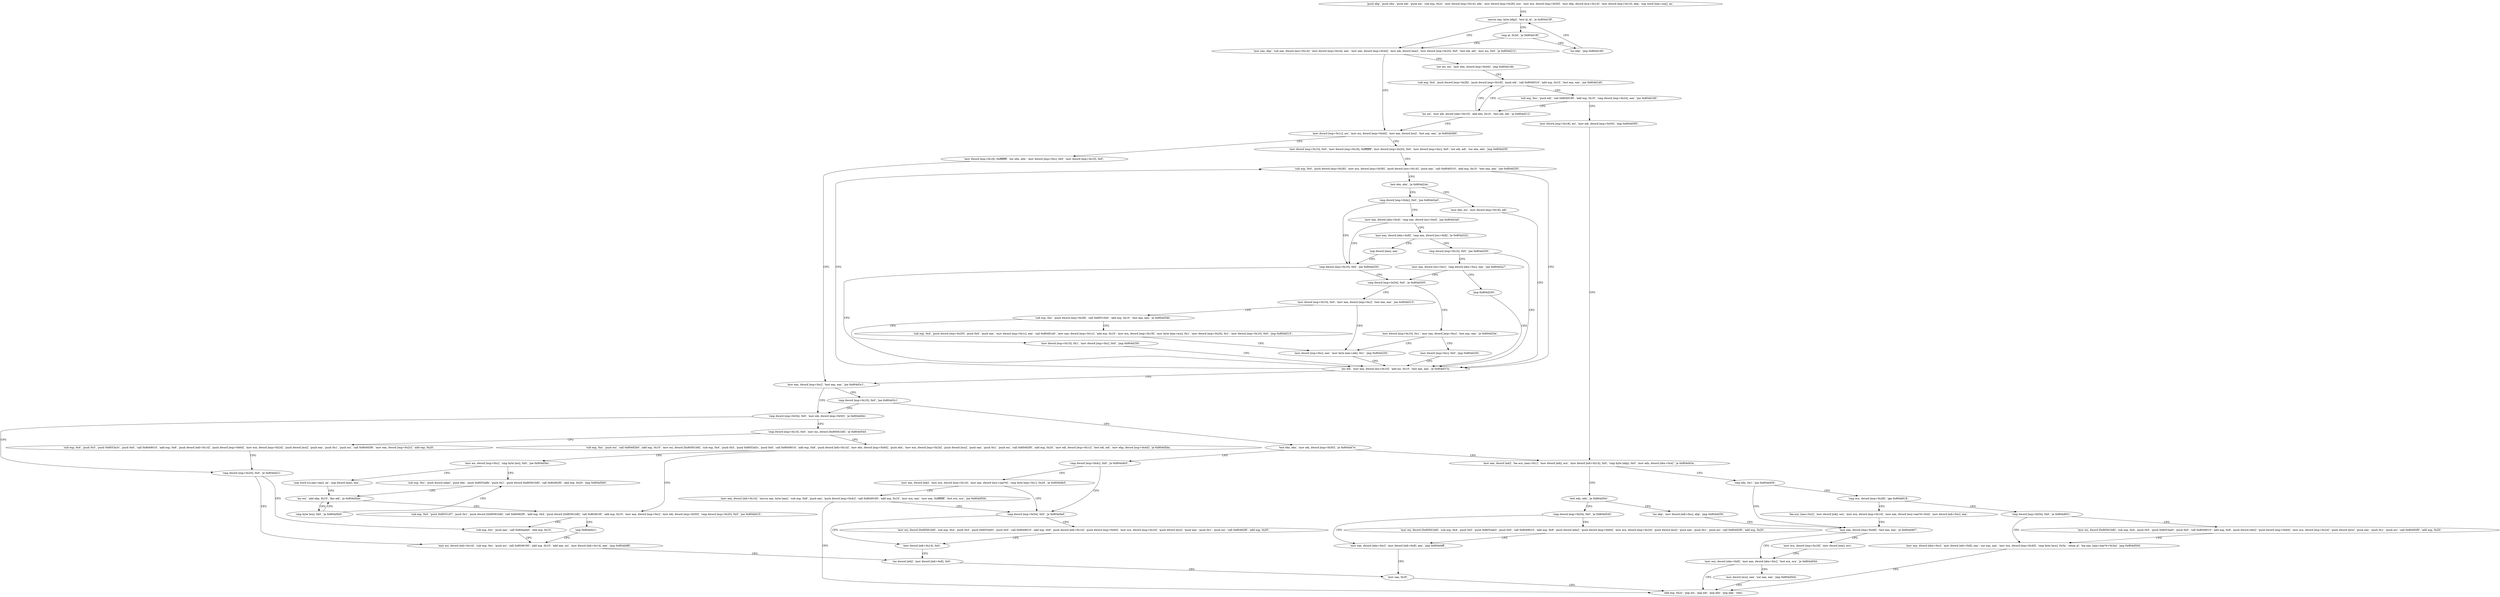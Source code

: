 digraph "func" {
"134533488" [label = "'push ebp', 'push ebx', 'push edi', 'push esi', 'sub esp, 0x2c', 'mov dword [esp+0x14], edx', 'mov dword [esp+0x28], ecx', 'mov ecx, dword [esp+0x50]', 'mov ebp, dword [ecx+0x14]', 'mov dword [esp+0x10], ebp', 'nop word [eax+eax], ax', " ]
"134533520" [label = "'movzx eax, byte [ebp]', 'test al, al', 'je 0x804d19f', " ]
"134533535" [label = "'mov eax, ebp', 'sub eax, dword [ecx+0x14]', 'mov dword [esp+0x24], eax', 'mov eax, dword [esp+0x44]', 'mov edi, dword [eax]', 'mov dword [esp+0x20], 0x0', 'test edi, edi', 'mov esi, 0x0', 'je 0x804d212', " ]
"134533650" [label = "'mov dword [esp+0x1c], esi', 'mov esi, dword [esp+0x44]', 'mov eax, dword [esi]', 'test eax, eax', 'je 0x804d360', " ]
"134533567" [label = "'xor esi, esi', 'mov ebx, dword [esp+0x44]', 'jmp 0x804d1db', " ]
"134533528" [label = "'cmp al, 0x3d', 'je 0x804d19f', " ]
"134533532" [label = "'inc ebp', 'jmp 0x804d190', " ]
"134533984" [label = "'mov dword [esp+0x18], 0xffffffff', 'xor ebx, ebx', 'mov dword [esp+0xc], 0x0', 'mov dword [esp+0x10], 0x0', " ]
"134533668" [label = "'mov dword [esp+0x10], 0x0', 'mov dword [esp+0x18], 0xffffffff', 'mov dword [esp+0x20], 0x0', 'mov dword [esp+0xc], 0x0', 'xor edi, edi', 'xor ebx, ebx', 'jmp 0x804d25f', " ]
"134533595" [label = "'sub esp, 0x4', 'push dword [esp+0x28]', 'push dword [esp+0x18]', 'push edi', 'call 0x8049310', 'add esp, 0x10', 'test eax, eax', 'jne 0x804d1d0', " ]
"134534010" [label = "'mov eax, dword [esp+0xc]', 'test eax, eax', 'jne 0x804d3c1', " ]
"134533727" [label = "'sub esp, 0x4', 'push dword [esp+0x28]', 'mov ecx, dword [esp+0x58]', 'push dword [ecx+0x14]', 'push eax', 'call 0x8049310', 'add esp, 0x10', 'test eax, eax', 'jne 0x804d250', " ]
"134533584" [label = "'inc esi', 'mov edi, dword [ebx+0x10]', 'add ebx, 0x10', 'test edi, edi', 'je 0x804d212', " ]
"134533619" [label = "'sub esp, 0xc', 'push edi', 'call 0x8049190', 'add esp, 0x10', 'cmp dword [esp+0x24], eax', 'jne 0x804d1d0', " ]
"134534081" [label = "'cmp dword [esp+0x54], 0x0', 'mov edi, dword [esp+0x50]', 'je 0x804d40e', " ]
"134534158" [label = "'cmp dword [esp+0x20], 0x0', 'je 0x804d421', " ]
"134534092" [label = "'cmp dword [esp+0x10], 0x0', 'mov esi, dword [0x80561b8]', 'je 0x804d54d', " ]
"134534018" [label = "'cmp dword [esp+0x10], 0x0', 'jne 0x804d3c1', " ]
"134534025" [label = "'test ebx, ebx', 'mov edi, dword [esp+0x50]', 'je 0x804d47e', " ]
"134533712" [label = "'inc edi', 'mov eax, dword [esi+0x10]', 'add esi, 0x10', 'test eax, eax', 'je 0x804d37a', " ]
"134533754" [label = "'test ebx, ebx', 'je 0x804d24a', " ]
"134533637" [label = "'mov dword [esp+0x18], esi', 'mov edi, dword [esp+0x50]', 'jmp 0x804d395', " ]
"134534177" [label = "'mov esi, dword [edi+0x14]', 'sub esp, 0xc', 'push esi', 'call 0x8049190', 'add esp, 0x10', 'add eax, esi', 'mov dword [edi+0x14], eax', 'jmp 0x804d4f6', " ]
"134534165" [label = "'sub esp, 0xc', 'push eax', 'call 0x804ade0', 'add esp, 0x10', " ]
"134534477" [label = "'sub esp, 0xc', 'push esi', 'call 0x80492b0', 'add esp, 0x10', 'mov esi, dword [0x80561b8]', 'sub esp, 0x4', 'push 0x5', 'push 0x8053a5c', 'push 0x0', 'call 0x8049010', 'add esp, 0x8', 'push dword [edi+0x14]', 'mov ebx, dword [esp+0x64]', 'push ebx', 'mov ecx, dword [esp+0x24]', 'push dword [ecx]', 'push eax', 'push 0x1', 'push esi', 'call 0x80492f0', 'add esp, 0x20', 'mov edi, dword [esp+0x1c]', 'test edi, edi', 'mov ebp, dword [esp+0x44]', 'je 0x804d5da', " ]
"134534109" [label = "'sub esp, 0x4', 'push 0x5', 'push 0x8053a3c', 'push 0x0', 'call 0x8049010', 'add esp, 0x8', 'push dword [edi+0x14]', 'push dword [esp+0x64]', 'mov ecx, dword [esp+0x24]', 'push dword [ecx]', 'push eax', 'push 0x1', 'push esi', 'call 0x80492f0', 'mov eax, dword [esp+0x2c]', 'add esp, 0x20', " ]
"134534270" [label = "'cmp dword [esp+0x4c], 0x0', 'je 0x804d4b5', " ]
"134534037" [label = "'mov eax, dword [edi]', 'lea ecx, [eax+0x1]', 'mov dword [edi], ecx', 'mov dword [edi+0x14], 0x0', 'cmp byte [ebp], 0x0', 'mov edx, dword [ebx+0x4]', 'je 0x804d43a', " ]
"134533706" [label = "'mov ebx, esi', 'mov dword [esp+0x18], edi', " ]
"134533758" [label = "'cmp dword [esp+0x4c], 0x0', 'jne 0x804d2a0', " ]
"134534390" [label = "'inc dword [edi]', 'mov dword [edi+0x8], 0x0', " ]
"134534618" [label = "'sub esp, 0x4', 'push 0x8053187', 'push 0x1', 'push dword [0x80561b8]', 'call 0x80492f0', 'add esp, 0x4', 'push dword [0x80561b8]', 'call 0x80491f0', 'add esp, 0x10', 'mov eax, dword [esp+0xc]', 'mov edi, dword [esp+0x50]', 'cmp dword [esp+0x20], 0x0', 'jne 0x804d415', " ]
"134534553" [label = "'mov esi, dword [esp+0xc]', 'cmp byte [esi], 0x0', 'jne 0x804d5bc', " ]
"134534325" [label = "'cmp dword [esp+0x54], 0x0', 'je 0x804d4ef', " ]
"134534277" [label = "'mov eax, dword [edi]', 'mov ecx, dword [esp+0x14]', 'mov eax, dword [ecx+eax*4]', 'cmp byte [eax+0x1], 0x2d', 'je 0x804d4b5', " ]
"134534202" [label = "'cmp edx, 0x1', 'jne 0x804d459', " ]
"134534064" [label = "'test edx, edx', 'je 0x804d50c', " ]
"134533792" [label = "'cmp dword [esp+0x10], 0x0', 'jne 0x804d250', " ]
"134533765" [label = "'mov eax, dword [ebx+0x4]', 'cmp eax, dword [esi+0x4]', 'jne 0x804d2a0', " ]
"134534399" [label = "'mov eax, 0x3f', " ]
"134534675" [label = "'jmp 0x804d421', " ]
"134534588" [label = "'sub esp, 0xc', 'push dword [ebp]', 'push ebx', 'push 0x8053a8b', 'push 0x1', 'push dword [0x80561b8]', 'call 0x80492f0', 'add esp, 0x20', 'jmp 0x804d5b0', " ]
"134534562" [label = "'nop word [cs:eax+eax], ax', 'nop dword [eax], eax', " ]
"134534383" [label = "'mov dword [edi+0x14], 0x0', " ]
"134534332" [label = "'mov esi, dword [0x80561b8]', 'sub esp, 0x4', 'push 0x5', 'push 0x8053a93', 'push 0x0', 'call 0x8049010', 'add esp, 0x8', 'push dword [edi+0x14]', 'push dword [esp+0x64]', 'mov ecx, dword [esp+0x24]', 'push dword [ecx]', 'push eax', 'push 0x1', 'push esi', 'call 0x80492f0', 'add esp, 0x20', " ]
"134534292" [label = "'mov eax, dword [edi+0x14]', 'movsx eax, byte [eax]', 'sub esp, 0x8', 'push eax', 'push dword [esp+0x4c]', 'call 0x8049160', 'add esp, 0x10', 'mov ecx, eax', 'mov eax, 0xffffffff', 'test ecx, ecx', 'jne 0x804d504', " ]
"134534233" [label = "'mov eax, dword [esp+0x48]', 'test eax, eax', 'je 0x804d467', " ]
"134534207" [label = "'cmp ecx, dword [esp+0x28]', 'jge 0x804d618', " ]
"134534412" [label = "'cmp dword [esp+0x54], 0x0', 'je 0x804d545', " ]
"134534072" [label = "'inc ebp', 'mov dword [edi+0xc], ebp', 'jmp 0x804d459', " ]
"134533799" [label = "'cmp dword [esp+0x54], 0x0', 'je 0x804d305', " ]
"134533773" [label = "'mov eax, dword [ebx+0x8]', 'cmp eax, dword [esi+0x8]', 'je 0x804d322', " ]
"134534576" [label = "'inc esi', 'add ebp, 0x10', 'dec edi', 'je 0x804d5da', " ]
"134534404" [label = "'add esp, 0x2c', 'pop esi', 'pop edi', 'pop ebx', 'pop ebp', 'retn', " ]
"134534247" [label = "'mov ecx, dword [ebx+0x8]', 'mov eax, dword [ebx+0xc]', 'test ecx, ecx', 'je 0x804d504', " ]
"134534241" [label = "'mov ecx, dword [esp+0x18]', 'mov dword [eax], ecx', " ]
"134534680" [label = "'cmp dword [esp+0x54], 0x0', 'je 0x804d651', " ]
"134534217" [label = "'lea ecx, [eax+0x2]', 'mov dword [edi], ecx', 'mov ecx, dword [esp+0x14]', 'mov eax, dword [ecx+eax*4+0x4]', 'mov dword [edi+0xc], eax', " ]
"134534469" [label = "'mov eax, dword [ebx+0xc]', 'mov dword [edi+0x8], eax', 'jmp 0x804d4ff', " ]
"134534419" [label = "'mov esi, dword [0x80561b8]', 'sub esp, 0x4', 'push 0x5', 'push 0x8053ab3', 'push 0x0', 'call 0x8049010', 'add esp, 0x8', 'push dword [ebx]', 'push dword [esp+0x64]', 'mov ecx, dword [esp+0x24]', 'push dword [ecx]', 'push eax', 'push 0x1', 'push esi', 'call 0x80492f0', 'add esp, 0x20', " ]
"134533893" [label = "'mov dword [esp+0x10], 0x1', 'mov eax, dword [esp+0xc]', 'test eax, eax', 'je 0x804d33e', " ]
"134533806" [label = "'mov dword [esp+0x10], 0x0', 'mov eax, dword [esp+0xc]', 'test eax, eax', 'jne 0x804d315', " ]
"134533922" [label = "'cmp dword [esp+0x10], 0x0', 'jne 0x804d250', " ]
"134533785" [label = "'nop dword [eax], eax', " ]
"134534583" [label = "'cmp byte [esi], 0x0', 'je 0x804d5b0', " ]
"134534261" [label = "'mov dword [ecx], eax', 'xor eax, eax', 'jmp 0x804d504', " ]
"134534737" [label = "'mov eax, dword [ebx+0xc]', 'mov dword [edi+0x8], eax', 'xor eax, eax', 'mov ecx, dword [esp+0x40]', 'cmp byte [ecx], 0x3a', 'setne al', 'lea eax, [eax+eax*4+0x3a]', 'jmp 0x804d504', " ]
"134534687" [label = "'mov esi, dword [0x80561b8]', 'sub esp, 0x4', 'push 0x5', 'push 0x8053ae0', 'push 0x0', 'call 0x8049010', 'add esp, 0x8', 'push dword [ebx]', 'push dword [esp+0x64]', 'mov ecx, dword [esp+0x24]', 'push dword [ecx]', 'push eax', 'push 0x1', 'push esi', 'call 0x80492f0', 'add esp, 0x20', " ]
"134533950" [label = "'mov dword [esp+0xc], 0x0', 'jmp 0x804d250', " ]
"134533909" [label = "'mov dword [esp+0xc], eax', 'mov byte [eax+edi], 0x1', 'jmp 0x804d250', " ]
"134533822" [label = "'sub esp, 0xc', 'push dword [esp+0x28]', 'call 0x8051040', 'add esp, 0x10', 'test eax, eax', 'je 0x804d34b', " ]
"134533933" [label = "'mov eax, dword [esi+0xc]', 'cmp dword [ebx+0xc], eax', 'jne 0x804d2a7', " ]
"134533963" [label = "'mov dword [esp+0x10], 0x1', 'mov dword [esp+0xc], 0x0', 'jmp 0x804d250', " ]
"134533841" [label = "'sub esp, 0x4', 'push dword [esp+0x20]', 'push 0x0', 'push eax', 'mov dword [esp+0x1c], eax', 'call 0x80491e0', 'mov eax, dword [esp+0x1c]', 'add esp, 0x10', 'mov ecx, dword [esp+0x18]', 'mov byte [eax+ecx], 0x1', 'mov dword [esp+0x20], 0x1', 'mov dword [esp+0x10], 0x0', 'jmp 0x804d315', " ]
"134533945" [label = "'jmp 0x804d250', " ]
"134533488" -> "134533520" [ label = "CFG" ]
"134533520" -> "134533535" [ label = "CFG" ]
"134533520" -> "134533528" [ label = "CFG" ]
"134533535" -> "134533650" [ label = "CFG" ]
"134533535" -> "134533567" [ label = "CFG" ]
"134533650" -> "134533984" [ label = "CFG" ]
"134533650" -> "134533668" [ label = "CFG" ]
"134533567" -> "134533595" [ label = "CFG" ]
"134533528" -> "134533535" [ label = "CFG" ]
"134533528" -> "134533532" [ label = "CFG" ]
"134533532" -> "134533520" [ label = "CFG" ]
"134533984" -> "134534010" [ label = "CFG" ]
"134533668" -> "134533727" [ label = "CFG" ]
"134533595" -> "134533584" [ label = "CFG" ]
"134533595" -> "134533619" [ label = "CFG" ]
"134534010" -> "134534081" [ label = "CFG" ]
"134534010" -> "134534018" [ label = "CFG" ]
"134533727" -> "134533712" [ label = "CFG" ]
"134533727" -> "134533754" [ label = "CFG" ]
"134533584" -> "134533650" [ label = "CFG" ]
"134533584" -> "134533595" [ label = "CFG" ]
"134533619" -> "134533584" [ label = "CFG" ]
"134533619" -> "134533637" [ label = "CFG" ]
"134534081" -> "134534158" [ label = "CFG" ]
"134534081" -> "134534092" [ label = "CFG" ]
"134534158" -> "134534177" [ label = "CFG" ]
"134534158" -> "134534165" [ label = "CFG" ]
"134534092" -> "134534477" [ label = "CFG" ]
"134534092" -> "134534109" [ label = "CFG" ]
"134534018" -> "134534081" [ label = "CFG" ]
"134534018" -> "134534025" [ label = "CFG" ]
"134534025" -> "134534270" [ label = "CFG" ]
"134534025" -> "134534037" [ label = "CFG" ]
"134533712" -> "134534010" [ label = "CFG" ]
"134533712" -> "134533727" [ label = "CFG" ]
"134533754" -> "134533706" [ label = "CFG" ]
"134533754" -> "134533758" [ label = "CFG" ]
"134533637" -> "134534037" [ label = "CFG" ]
"134534177" -> "134534390" [ label = "CFG" ]
"134534165" -> "134534177" [ label = "CFG" ]
"134534477" -> "134534618" [ label = "CFG" ]
"134534477" -> "134534553" [ label = "CFG" ]
"134534109" -> "134534158" [ label = "CFG" ]
"134534270" -> "134534325" [ label = "CFG" ]
"134534270" -> "134534277" [ label = "CFG" ]
"134534037" -> "134534202" [ label = "CFG" ]
"134534037" -> "134534064" [ label = "CFG" ]
"134533706" -> "134533712" [ label = "CFG" ]
"134533758" -> "134533792" [ label = "CFG" ]
"134533758" -> "134533765" [ label = "CFG" ]
"134534390" -> "134534399" [ label = "CFG" ]
"134534618" -> "134534165" [ label = "CFG" ]
"134534618" -> "134534675" [ label = "CFG" ]
"134534553" -> "134534588" [ label = "CFG" ]
"134534553" -> "134534562" [ label = "CFG" ]
"134534325" -> "134534383" [ label = "CFG" ]
"134534325" -> "134534332" [ label = "CFG" ]
"134534277" -> "134534325" [ label = "CFG" ]
"134534277" -> "134534292" [ label = "CFG" ]
"134534202" -> "134534233" [ label = "CFG" ]
"134534202" -> "134534207" [ label = "CFG" ]
"134534064" -> "134534412" [ label = "CFG" ]
"134534064" -> "134534072" [ label = "CFG" ]
"134533792" -> "134533712" [ label = "CFG" ]
"134533792" -> "134533799" [ label = "CFG" ]
"134533765" -> "134533792" [ label = "CFG" ]
"134533765" -> "134533773" [ label = "CFG" ]
"134534399" -> "134534404" [ label = "CFG" ]
"134534675" -> "134534177" [ label = "CFG" ]
"134534588" -> "134534576" [ label = "CFG" ]
"134534562" -> "134534576" [ label = "CFG" ]
"134534383" -> "134534390" [ label = "CFG" ]
"134534332" -> "134534383" [ label = "CFG" ]
"134534292" -> "134534404" [ label = "CFG" ]
"134534292" -> "134534325" [ label = "CFG" ]
"134534233" -> "134534247" [ label = "CFG" ]
"134534233" -> "134534241" [ label = "CFG" ]
"134534207" -> "134534680" [ label = "CFG" ]
"134534207" -> "134534217" [ label = "CFG" ]
"134534412" -> "134534469" [ label = "CFG" ]
"134534412" -> "134534419" [ label = "CFG" ]
"134534072" -> "134534233" [ label = "CFG" ]
"134533799" -> "134533893" [ label = "CFG" ]
"134533799" -> "134533806" [ label = "CFG" ]
"134533773" -> "134533922" [ label = "CFG" ]
"134533773" -> "134533785" [ label = "CFG" ]
"134534576" -> "134534618" [ label = "CFG" ]
"134534576" -> "134534583" [ label = "CFG" ]
"134534247" -> "134534404" [ label = "CFG" ]
"134534247" -> "134534261" [ label = "CFG" ]
"134534241" -> "134534247" [ label = "CFG" ]
"134534680" -> "134534737" [ label = "CFG" ]
"134534680" -> "134534687" [ label = "CFG" ]
"134534217" -> "134534233" [ label = "CFG" ]
"134534469" -> "134534399" [ label = "CFG" ]
"134534419" -> "134534469" [ label = "CFG" ]
"134533893" -> "134533950" [ label = "CFG" ]
"134533893" -> "134533909" [ label = "CFG" ]
"134533806" -> "134533909" [ label = "CFG" ]
"134533806" -> "134533822" [ label = "CFG" ]
"134533922" -> "134533712" [ label = "CFG" ]
"134533922" -> "134533933" [ label = "CFG" ]
"134533785" -> "134533792" [ label = "CFG" ]
"134534583" -> "134534576" [ label = "CFG" ]
"134534583" -> "134534588" [ label = "CFG" ]
"134534261" -> "134534404" [ label = "CFG" ]
"134534737" -> "134534404" [ label = "CFG" ]
"134534687" -> "134534737" [ label = "CFG" ]
"134533950" -> "134533712" [ label = "CFG" ]
"134533909" -> "134533712" [ label = "CFG" ]
"134533822" -> "134533963" [ label = "CFG" ]
"134533822" -> "134533841" [ label = "CFG" ]
"134533933" -> "134533799" [ label = "CFG" ]
"134533933" -> "134533945" [ label = "CFG" ]
"134533963" -> "134533712" [ label = "CFG" ]
"134533841" -> "134533909" [ label = "CFG" ]
"134533945" -> "134533712" [ label = "CFG" ]
}
